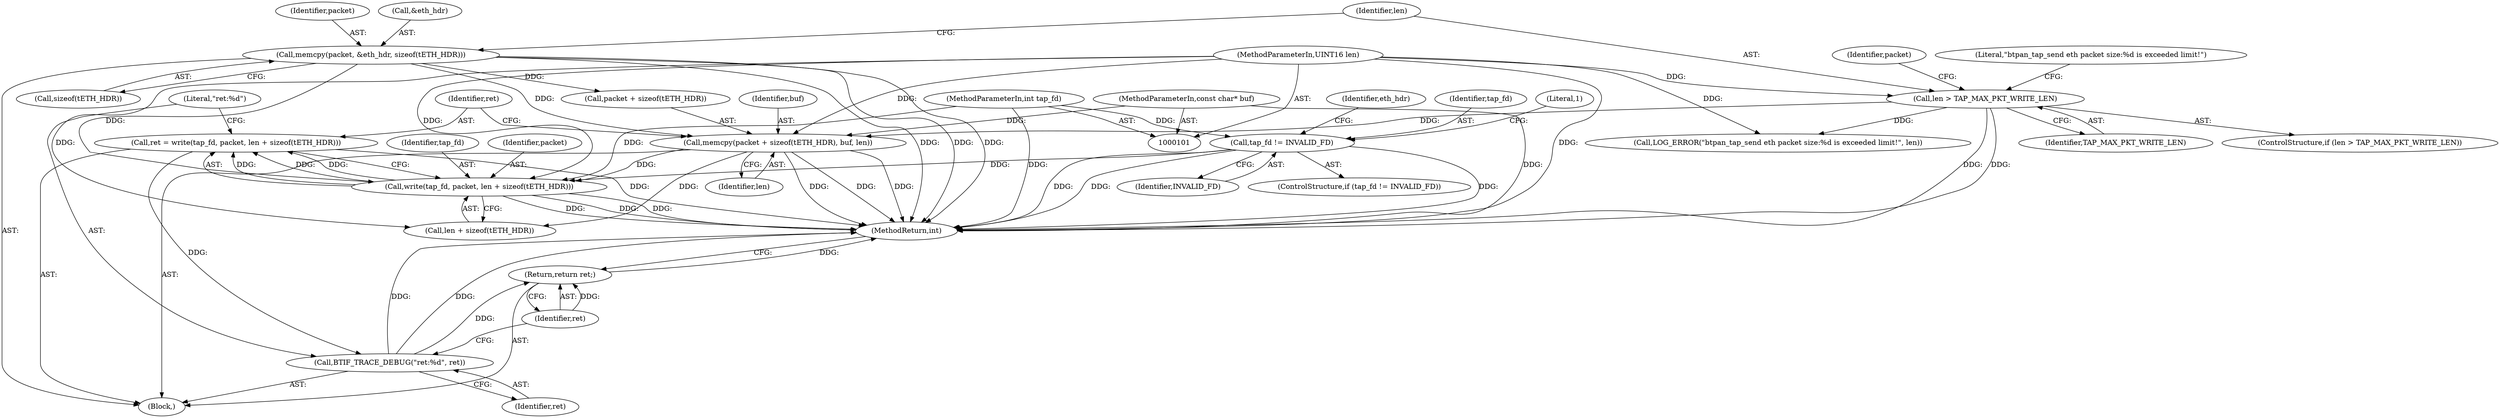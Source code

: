 digraph "1_Android_472271b153c5dc53c28beac55480a8d8434b2d5c_23@API" {
"1000167" [label="(Call,ret = write(tap_fd, packet, len + sizeof(tETH_HDR)))"];
"1000169" [label="(Call,write(tap_fd, packet, len + sizeof(tETH_HDR)))"];
"1000116" [label="(Call,tap_fd != INVALID_FD)"];
"1000102" [label="(MethodParameterIn,int tap_fd)"];
"1000142" [label="(Call,memcpy(packet, &eth_hdr, sizeof(tETH_HDR)))"];
"1000159" [label="(Call,memcpy(packet + sizeof(tETH_HDR), buf, len))"];
"1000106" [label="(MethodParameterIn,const char* buf)"];
"1000149" [label="(Call,len > TAP_MAX_PKT_WRITE_LEN)"];
"1000107" [label="(MethodParameterIn,UINT16 len)"];
"1000176" [label="(Call,BTIF_TRACE_DEBUG(\"ret:%d\", ret))"];
"1000179" [label="(Return,return ret;)"];
"1000183" [label="(Literal,1)"];
"1000169" [label="(Call,write(tap_fd, packet, len + sizeof(tETH_HDR)))"];
"1000142" [label="(Call,memcpy(packet, &eth_hdr, sizeof(tETH_HDR)))"];
"1000176" [label="(Call,BTIF_TRACE_DEBUG(\"ret:%d\", ret))"];
"1000167" [label="(Call,ret = write(tap_fd, packet, len + sizeof(tETH_HDR)))"];
"1000178" [label="(Identifier,ret)"];
"1000161" [label="(Identifier,packet)"];
"1000180" [label="(Identifier,ret)"];
"1000149" [label="(Call,len > TAP_MAX_PKT_WRITE_LEN)"];
"1000151" [label="(Identifier,TAP_MAX_PKT_WRITE_LEN)"];
"1000159" [label="(Call,memcpy(packet + sizeof(tETH_HDR), buf, len))"];
"1000164" [label="(Identifier,buf)"];
"1000148" [label="(ControlStructure,if (len > TAP_MAX_PKT_WRITE_LEN))"];
"1000143" [label="(Identifier,packet)"];
"1000116" [label="(Call,tap_fd != INVALID_FD)"];
"1000172" [label="(Call,len + sizeof(tETH_HDR))"];
"1000102" [label="(MethodParameterIn,int tap_fd)"];
"1000184" [label="(MethodReturn,int)"];
"1000160" [label="(Call,packet + sizeof(tETH_HDR))"];
"1000153" [label="(Call,LOG_ERROR(\"btpan_tap_send eth packet size:%d is exceeded limit!\", len))"];
"1000106" [label="(MethodParameterIn,const char* buf)"];
"1000144" [label="(Call,&eth_hdr)"];
"1000150" [label="(Identifier,len)"];
"1000179" [label="(Return,return ret;)"];
"1000165" [label="(Identifier,len)"];
"1000146" [label="(Call,sizeof(tETH_HDR))"];
"1000170" [label="(Identifier,tap_fd)"];
"1000119" [label="(Block,)"];
"1000124" [label="(Identifier,eth_hdr)"];
"1000177" [label="(Literal,\"ret:%d\")"];
"1000107" [label="(MethodParameterIn,UINT16 len)"];
"1000115" [label="(ControlStructure,if (tap_fd != INVALID_FD))"];
"1000117" [label="(Identifier,tap_fd)"];
"1000168" [label="(Identifier,ret)"];
"1000154" [label="(Literal,\"btpan_tap_send eth packet size:%d is exceeded limit!\")"];
"1000171" [label="(Identifier,packet)"];
"1000118" [label="(Identifier,INVALID_FD)"];
"1000167" -> "1000119"  [label="AST: "];
"1000167" -> "1000169"  [label="CFG: "];
"1000168" -> "1000167"  [label="AST: "];
"1000169" -> "1000167"  [label="AST: "];
"1000177" -> "1000167"  [label="CFG: "];
"1000167" -> "1000184"  [label="DDG: "];
"1000169" -> "1000167"  [label="DDG: "];
"1000169" -> "1000167"  [label="DDG: "];
"1000169" -> "1000167"  [label="DDG: "];
"1000167" -> "1000176"  [label="DDG: "];
"1000169" -> "1000172"  [label="CFG: "];
"1000170" -> "1000169"  [label="AST: "];
"1000171" -> "1000169"  [label="AST: "];
"1000172" -> "1000169"  [label="AST: "];
"1000169" -> "1000184"  [label="DDG: "];
"1000169" -> "1000184"  [label="DDG: "];
"1000169" -> "1000184"  [label="DDG: "];
"1000116" -> "1000169"  [label="DDG: "];
"1000102" -> "1000169"  [label="DDG: "];
"1000142" -> "1000169"  [label="DDG: "];
"1000159" -> "1000169"  [label="DDG: "];
"1000107" -> "1000169"  [label="DDG: "];
"1000116" -> "1000115"  [label="AST: "];
"1000116" -> "1000118"  [label="CFG: "];
"1000117" -> "1000116"  [label="AST: "];
"1000118" -> "1000116"  [label="AST: "];
"1000124" -> "1000116"  [label="CFG: "];
"1000183" -> "1000116"  [label="CFG: "];
"1000116" -> "1000184"  [label="DDG: "];
"1000116" -> "1000184"  [label="DDG: "];
"1000116" -> "1000184"  [label="DDG: "];
"1000102" -> "1000116"  [label="DDG: "];
"1000102" -> "1000101"  [label="AST: "];
"1000102" -> "1000184"  [label="DDG: "];
"1000142" -> "1000119"  [label="AST: "];
"1000142" -> "1000146"  [label="CFG: "];
"1000143" -> "1000142"  [label="AST: "];
"1000144" -> "1000142"  [label="AST: "];
"1000146" -> "1000142"  [label="AST: "];
"1000150" -> "1000142"  [label="CFG: "];
"1000142" -> "1000184"  [label="DDG: "];
"1000142" -> "1000184"  [label="DDG: "];
"1000142" -> "1000184"  [label="DDG: "];
"1000142" -> "1000159"  [label="DDG: "];
"1000142" -> "1000160"  [label="DDG: "];
"1000159" -> "1000119"  [label="AST: "];
"1000159" -> "1000165"  [label="CFG: "];
"1000160" -> "1000159"  [label="AST: "];
"1000164" -> "1000159"  [label="AST: "];
"1000165" -> "1000159"  [label="AST: "];
"1000168" -> "1000159"  [label="CFG: "];
"1000159" -> "1000184"  [label="DDG: "];
"1000159" -> "1000184"  [label="DDG: "];
"1000159" -> "1000184"  [label="DDG: "];
"1000106" -> "1000159"  [label="DDG: "];
"1000149" -> "1000159"  [label="DDG: "];
"1000107" -> "1000159"  [label="DDG: "];
"1000159" -> "1000172"  [label="DDG: "];
"1000106" -> "1000101"  [label="AST: "];
"1000106" -> "1000184"  [label="DDG: "];
"1000149" -> "1000148"  [label="AST: "];
"1000149" -> "1000151"  [label="CFG: "];
"1000150" -> "1000149"  [label="AST: "];
"1000151" -> "1000149"  [label="AST: "];
"1000154" -> "1000149"  [label="CFG: "];
"1000161" -> "1000149"  [label="CFG: "];
"1000149" -> "1000184"  [label="DDG: "];
"1000149" -> "1000184"  [label="DDG: "];
"1000107" -> "1000149"  [label="DDG: "];
"1000149" -> "1000153"  [label="DDG: "];
"1000107" -> "1000101"  [label="AST: "];
"1000107" -> "1000184"  [label="DDG: "];
"1000107" -> "1000153"  [label="DDG: "];
"1000107" -> "1000172"  [label="DDG: "];
"1000176" -> "1000119"  [label="AST: "];
"1000176" -> "1000178"  [label="CFG: "];
"1000177" -> "1000176"  [label="AST: "];
"1000178" -> "1000176"  [label="AST: "];
"1000180" -> "1000176"  [label="CFG: "];
"1000176" -> "1000184"  [label="DDG: "];
"1000176" -> "1000184"  [label="DDG: "];
"1000176" -> "1000179"  [label="DDG: "];
"1000179" -> "1000119"  [label="AST: "];
"1000179" -> "1000180"  [label="CFG: "];
"1000180" -> "1000179"  [label="AST: "];
"1000184" -> "1000179"  [label="CFG: "];
"1000179" -> "1000184"  [label="DDG: "];
"1000180" -> "1000179"  [label="DDG: "];
}
